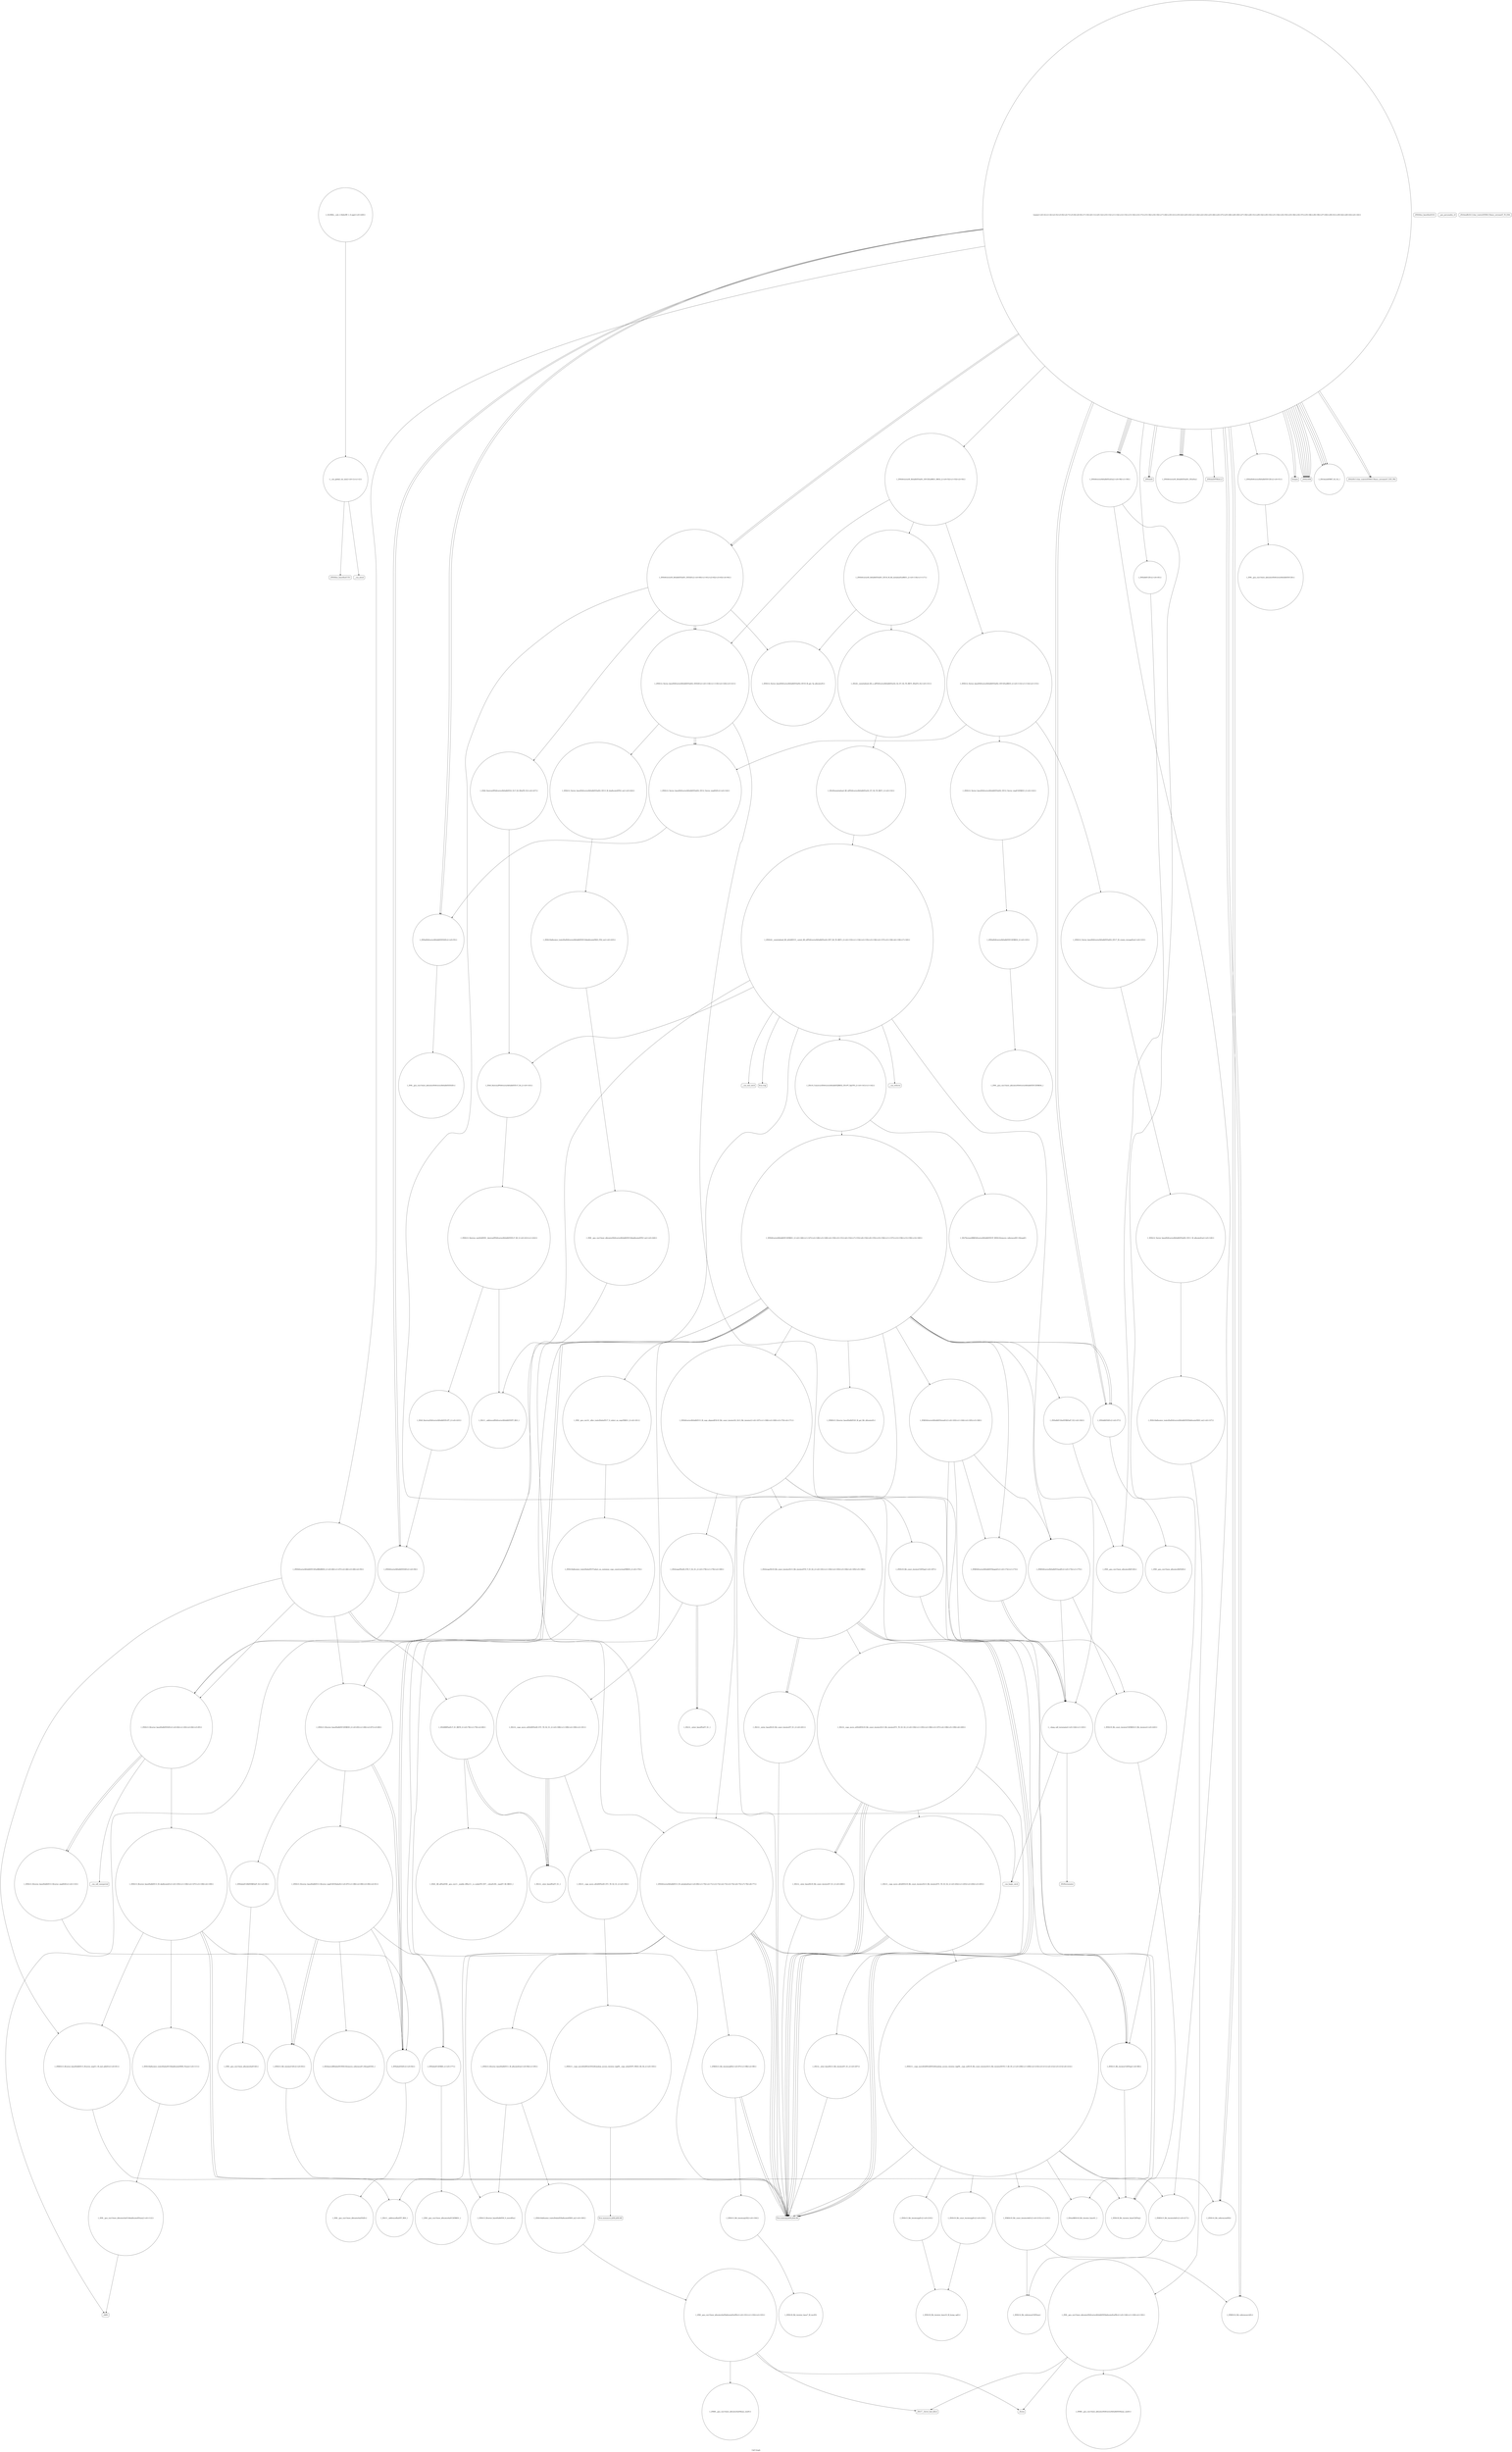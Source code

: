 digraph "Call Graph" {
	label="Call Graph";

	Node0x55803b38a120 [shape=record,shape=circle,label="{__cxx_global_var_init|{<s0>1|<s1>2}}"];
	Node0x55803b38a120:s0 -> Node0x55803b38a1a0[color=black];
	Node0x55803b38a120:s1 -> Node0x55803b38a2a0[color=black];
	Node0x55803b38de40 [shape=record,shape=circle,label="{_ZNSt6vectorIbSaIbEEC2ERKS1_|{<s0>146|<s1>147|<s2>148|<s3>149|<s4>150|<s5>151|<s6>152|<s7>153|<s8>154|<s9>155|<s10>156|<s11>157|<s12>158|<s13>159|<s14>160}}"];
	Node0x55803b38de40:s0 -> Node0x55803b38df40[color=black];
	Node0x55803b38de40:s1 -> Node0x55803b38dec0[color=black];
	Node0x55803b38de40:s2 -> Node0x55803b38dfc0[color=black];
	Node0x55803b38de40:s3 -> Node0x55803b38aea0[color=black];
	Node0x55803b38de40:s4 -> Node0x55803b38a820[color=black];
	Node0x55803b38de40:s5 -> Node0x55803b38b220[color=black];
	Node0x55803b38de40:s6 -> Node0x55803b38e040[color=black];
	Node0x55803b38de40:s7 -> Node0x55803b38af20[color=black];
	Node0x55803b38de40:s8 -> Node0x55803b38b920[color=black];
	Node0x55803b38de40:s9 -> Node0x55803b38b9a0[color=black];
	Node0x55803b38de40:s10 -> Node0x55803b38b7a0[color=black];
	Node0x55803b38de40:s11 -> Node0x55803b38e0c0[color=black];
	Node0x55803b38de40:s12 -> Node0x55803b38a820[color=black];
	Node0x55803b38de40:s13 -> Node0x55803b38b220[color=black];
	Node0x55803b38de40:s14 -> Node0x55803b38b0a0[color=black];
	Node0x55803b38a4a0 [shape=record,shape=circle,label="{_ZNSaIbEC2Ev|{<s0>45}}"];
	Node0x55803b38a4a0:s0 -> Node0x55803b38ada0[color=black];
	Node0x55803b38b9a0 [shape=record,shape=circle,label="{_ZNKSt6vectorIbSaIbEE3endEv|{<s0>174|<s1>175}}"];
	Node0x55803b38b9a0:s0 -> Node0x55803b38c5a0[color=black];
	Node0x55803b38b9a0:s1 -> Node0x55803b38dc40[color=black];
	Node0x55803b38a820 [shape=record,shape=circle,label="{_ZNSaIbED2Ev|{<s0>57}}"];
	Node0x55803b38a820:s0 -> Node0x55803b38ae20[color=black];
	Node0x55803b38bd20 [shape=record,shape=circle,label="{_ZSt14__copy_move_a2ILb0EPmS0_ET1_T0_S2_S1_|{<s0>188|<s1>189|<s2>190|<s3>191}}"];
	Node0x55803b38bd20:s0 -> Node0x55803b38ccc0[color=black];
	Node0x55803b38bd20:s1 -> Node0x55803b38ccc0[color=black];
	Node0x55803b38bd20:s2 -> Node0x55803b38ccc0[color=black];
	Node0x55803b38bd20:s3 -> Node0x55803b38be20[color=black];
	Node0x55803b38aba0 [shape=record,shape=Mrecord,label="{_ZNSolsEi}"];
	Node0x55803b38c0a0 [shape=record,shape=circle,label="{_ZSt13__copy_move_aILb0ESt19_Bit_const_iteratorSt13_Bit_iteratorET1_T0_S3_S2_|{<s0>202|<s1>203|<s2>204|<s3>205}}"];
	Node0x55803b38c0a0:s0 -> Node0x55803b38b7a0[color=black];
	Node0x55803b38c0a0:s1 -> Node0x55803b38b7a0[color=black];
	Node0x55803b38c0a0:s2 -> Node0x55803b38b7a0[color=black];
	Node0x55803b38c0a0:s3 -> Node0x55803b38c220[color=black];
	Node0x55803b38af20 [shape=record,shape=circle,label="{_ZNSt6vectorIbSaIbEE13_M_initializeEm|{<s0>69|<s1>70|<s2>71|<s3>72|<s4>73|<s5>74|<s6>75|<s7>76|<s8>77}}"];
	Node0x55803b38af20:s0 -> Node0x55803b38b5a0[color=black];
	Node0x55803b38af20:s1 -> Node0x55803b38b620[color=black];
	Node0x55803b38af20:s2 -> Node0x55803b38b6a0[color=black];
	Node0x55803b38af20:s3 -> Node0x55803b38b720[color=black];
	Node0x55803b38af20:s4 -> Node0x55803b38b7a0[color=black];
	Node0x55803b38af20:s5 -> Node0x55803b38b720[color=black];
	Node0x55803b38af20:s6 -> Node0x55803b38b7a0[color=black];
	Node0x55803b38af20:s7 -> Node0x55803b38b820[color=black];
	Node0x55803b38af20:s8 -> Node0x55803b38b7a0[color=black];
	Node0x55803b38c420 [shape=record,shape=circle,label="{_ZNSt13_Bit_iteratorppEv|{<s0>219}}"];
	Node0x55803b38c420:s0 -> Node0x55803b38c520[color=black];
	Node0x55803b38b2a0 [shape=record,shape=circle,label="{_ZN9__gnu_cxx13new_allocatorImEC2Ev}"];
	Node0x55803b38c7a0 [shape=record,shape=circle,label="{_ZNSt16allocator_traitsISaISt6vectorIbSaIbEEEE10deallocateERS3_PS2_m|{<s0>225}}"];
	Node0x55803b38c7a0:s0 -> Node0x55803b38c820[color=black];
	Node0x55803b38b620 [shape=record,shape=circle,label="{_ZNSt13_Bvector_baseISaIbEE8_S_nwordEm}"];
	Node0x55803b38c9c0 [shape=record,shape=circle,label="{_ZNK9__gnu_cxx13new_allocatorImE8max_sizeEv}"];
	Node0x55803b38cd40 [shape=record,shape=circle,label="{_ZNSt13_Bvector_baseISaIbEE13_M_deallocateEv|{<s0>105|<s1>106|<s2>107|<s3>108|<s4>109}}"];
	Node0x55803b38cd40:s0 -> Node0x55803b38b020[color=black];
	Node0x55803b38cd40:s1 -> Node0x55803b38cec0[color=black];
	Node0x55803b38cd40:s2 -> Node0x55803b38b3a0[color=black];
	Node0x55803b38cd40:s3 -> Node0x55803b38b7a0[color=black];
	Node0x55803b38cd40:s4 -> Node0x55803b38b7a0[color=black];
	Node0x55803b38d0c0 [shape=record,shape=circle,label="{_ZN9__gnu_cxx13new_allocatorISt6vectorIbSaIbEEED2Ev}"];
	Node0x55803b38d440 [shape=record,shape=circle,label="{_ZNSaISt6vectorIbSaIbEEEC2ERKS2_|{<s0>125}}"];
	Node0x55803b38d440:s0 -> Node0x55803b38d4c0[color=black];
	Node0x55803b38d7c0 [shape=record,shape=circle,label="{_ZNSt12_Vector_baseISt6vectorIbSaIbEESaIS2_EE19_M_get_Tp_allocatorEv}"];
	Node0x55803b38db40 [shape=record,shape=Mrecord,label="{__cxa_rethrow}"];
	Node0x55803b38a1a0 [shape=record,shape=Mrecord,label="{_ZNSt8ios_base4InitC1Ev}"];
	Node0x55803b38dec0 [shape=record,shape=circle,label="{_ZN9__gnu_cxx14__alloc_traitsISaImEE17_S_select_on_copyERKS1_|{<s0>161}}"];
	Node0x55803b38dec0:s0 -> Node0x55803b38ba20[color=black];
	Node0x55803b38a520 [shape=record,shape=circle,label="{_ZNSt6vectorIbSaIbEEC2EmRKbRKS0_|{<s0>46|<s1>47|<s2>48|<s3>49|<s4>50}}"];
	Node0x55803b38a520:s0 -> Node0x55803b38aea0[color=black];
	Node0x55803b38a520:s1 -> Node0x55803b38af20[color=black];
	Node0x55803b38a520:s2 -> Node0x55803b38b020[color=black];
	Node0x55803b38a520:s3 -> Node0x55803b38afa0[color=black];
	Node0x55803b38a520:s4 -> Node0x55803b38b0a0[color=black];
	Node0x55803b38ba20 [shape=record,shape=circle,label="{_ZNSt16allocator_traitsISaImEE37select_on_container_copy_constructionERKS0_|{<s0>176}}"];
	Node0x55803b38ba20:s0 -> Node0x55803b38baa0[color=black];
	Node0x55803b38a8a0 [shape=record,shape=circle,label="{_ZNSt6vectorIS_IbSaIbEESaIS1_EEixEm}"];
	Node0x55803b38bda0 [shape=record,shape=circle,label="{_ZSt12__miter_baseIPmET_S1_}"];
	Node0x55803b38ac20 [shape=record,shape=Mrecord,label="{_ZNSolsEPFRSoS_E}"];
	Node0x55803b38c120 [shape=record,shape=circle,label="{_ZSt12__niter_baseISt19_Bit_const_iteratorET_S1_|{<s0>206}}"];
	Node0x55803b38c120:s0 -> Node0x55803b38b7a0[color=black];
	Node0x55803b38afa0 [shape=record,shape=circle,label="{_ZSt4fillIPmiEvT_S1_RKT0_|{<s0>78|<s1>79|<s2>80}}"];
	Node0x55803b38afa0:s0 -> Node0x55803b38ccc0[color=black];
	Node0x55803b38afa0:s1 -> Node0x55803b38ccc0[color=black];
	Node0x55803b38afa0:s2 -> Node0x55803b38cc40[color=black];
	Node0x55803b38c4a0 [shape=record,shape=circle,label="{_ZNSt14_Bit_referenceC2EPmm}"];
	Node0x55803b38b320 [shape=record,shape=circle,label="{_ZSt4moveIRSaImEEONSt16remove_referenceIT_E4typeEOS3_}"];
	Node0x55803b38c820 [shape=record,shape=circle,label="{_ZN9__gnu_cxx13new_allocatorISt6vectorIbSaIbEEE10deallocateEPS3_m|{<s0>226}}"];
	Node0x55803b38c820:s0 -> Node0x55803b38cfc0[color=black];
	Node0x55803b38b6a0 [shape=record,shape=circle,label="{_ZSt11__addressofImEPT_RS0_}"];
	Node0x55803b38ca40 [shape=record,shape=Mrecord,label="{_ZSt17__throw_bad_allocv}"];
	Node0x55803b38cdc0 [shape=record,shape=circle,label="{_ZNSt13_Bvector_baseISaIbEE13_Bvector_implD2Ev|{<s0>110}}"];
	Node0x55803b38cdc0:s0 -> Node0x55803b38b220[color=black];
	Node0x55803b38d140 [shape=record,shape=circle,label="{_ZNSt12_Vector_baseISt6vectorIbSaIbEESaIS2_EEC2EmRKS3_|{<s0>113|<s1>114|<s2>115}}"];
	Node0x55803b38d140:s0 -> Node0x55803b38d2c0[color=black];
	Node0x55803b38d140:s1 -> Node0x55803b38d340[color=black];
	Node0x55803b38d140:s2 -> Node0x55803b38d3c0[color=black];
	Node0x55803b38d4c0 [shape=record,shape=circle,label="{_ZN9__gnu_cxx13new_allocatorISt6vectorIbSaIbEEEC2ERKS4_}"];
	Node0x55803b38d840 [shape=record,shape=circle,label="{_ZSt20uninitialized_fill_nIPSt6vectorIbSaIbEEmS2_ET_S4_T0_RKT1_|{<s0>132}}"];
	Node0x55803b38d840:s0 -> Node0x55803b38d8c0[color=black];
	Node0x55803b38dbc0 [shape=record,shape=Mrecord,label="{__cxa_end_catch}"];
	Node0x55803b38a220 [shape=record,shape=Mrecord,label="{_ZNSt8ios_base4InitD1Ev}"];
	Node0x55803b38df40 [shape=record,shape=circle,label="{_ZNKSt13_Bvector_baseISaIbEE20_M_get_Bit_allocatorEv}"];
	Node0x55803b38a5a0 [shape=record,shape=Mrecord,label="{__gxx_personality_v0}"];
	Node0x55803b38baa0 [shape=record,shape=circle,label="{_ZNSaImEC2ERKS_|{<s0>177}}"];
	Node0x55803b38baa0:s0 -> Node0x55803b38b420[color=black];
	Node0x55803b38a920 [shape=record,shape=circle,label="{_ZNSt6vectorIbSaIbEEixEm|{<s0>58|<s1>59}}"];
	Node0x55803b38a920:s0 -> Node0x55803b38b720[color=black];
	Node0x55803b38a920:s1 -> Node0x55803b38c320[color=black];
	Node0x55803b38be20 [shape=record,shape=circle,label="{_ZSt13__copy_move_aILb0EPmS0_ET1_T0_S2_S1_|{<s0>192}}"];
	Node0x55803b38be20:s0 -> Node0x55803b38bea0[color=black];
	Node0x55803b38aca0 [shape=record,shape=Mrecord,label="{_ZSt4endlIcSt11char_traitsIcEERSt13basic_ostreamIT_T0_ES6_}"];
	Node0x55803b38c1a0 [shape=record,shape=circle,label="{_ZSt12__niter_baseISt13_Bit_iteratorET_S1_|{<s0>207}}"];
	Node0x55803b38c1a0:s0 -> Node0x55803b38b7a0[color=black];
	Node0x55803b38b020 [shape=record,shape=circle,label="{_ZNKSt13_Bvector_baseISaIbEE13_Bvector_impl11_M_end_addrEv|{<s0>81}}"];
	Node0x55803b38b020:s0 -> Node0x55803b38b6a0[color=black];
	Node0x55803b38c520 [shape=record,shape=circle,label="{_ZNSt18_Bit_iterator_base10_M_bump_upEv}"];
	Node0x55803b38b3a0 [shape=record,shape=circle,label="{_ZNSt13_Bit_iteratorC2Ev|{<s0>93}}"];
	Node0x55803b38b3a0:s0 -> Node0x55803b38b4a0[color=black];
	Node0x55803b38c8a0 [shape=record,shape=circle,label="{_ZSt8_DestroyIPSt6vectorIbSaIbEES2_EvT_S4_RSaIT0_E|{<s0>227}}"];
	Node0x55803b38c8a0:s0 -> Node0x55803b38dac0[color=black];
	Node0x55803b38b720 [shape=record,shape=circle,label="{_ZNSt13_Bit_iteratorC2EPmj|{<s0>96}}"];
	Node0x55803b38b720:s0 -> Node0x55803b38b4a0[color=black];
	Node0x55803b38cac0 [shape=record,shape=Mrecord,label="{_Znwm}"];
	Node0x55803b38ce40 [shape=record,shape=Mrecord,label="{__cxa_call_unexpected}"];
	Node0x55803b38d1c0 [shape=record,shape=circle,label="{_ZNSt6vectorIS_IbSaIbEESaIS1_EE18_M_fill_initializeEmRKS1_|{<s0>116|<s1>117}}"];
	Node0x55803b38d1c0:s0 -> Node0x55803b38d7c0[color=black];
	Node0x55803b38d1c0:s1 -> Node0x55803b38d740[color=black];
	Node0x55803b38d540 [shape=record,shape=circle,label="{_ZNSt12_Vector_baseISt6vectorIbSaIbEESaIS2_EE11_M_allocateEm|{<s0>126}}"];
	Node0x55803b38d540:s0 -> Node0x55803b38d5c0[color=black];
	Node0x55803b38d8c0 [shape=record,shape=circle,label="{_ZNSt22__uninitialized_fill_nILb0EE15__uninit_fill_nIPSt6vectorIbSaIbEEmS4_EET_S6_T0_RKT1_|{<s0>133|<s1>134|<s2>135|<s3>136|<s4>137|<s5>138|<s6>139|<s7>140}}"];
	Node0x55803b38d8c0:s0 -> Node0x55803b38d9c0[color=black];
	Node0x55803b38d8c0:s1 -> Node0x55803b38d940[color=black];
	Node0x55803b38d8c0:s2 -> Node0x55803b38da40[color=black];
	Node0x55803b38d8c0:s3 -> Node0x55803b38dac0[color=black];
	Node0x55803b38d8c0:s4 -> Node0x55803b38db40[color=black];
	Node0x55803b38d8c0:s5 -> Node0x55803b38dbc0[color=black];
	Node0x55803b38d8c0:s6 -> Node0x55803b38dd40[color=black];
	Node0x55803b38d8c0:s7 -> Node0x55803b38dc40[color=black];
	Node0x55803b38dc40 [shape=record,shape=circle,label="{__clang_call_terminate|{<s0>144|<s1>145}}"];
	Node0x55803b38dc40:s0 -> Node0x55803b38da40[color=black];
	Node0x55803b38dc40:s1 -> Node0x55803b38dcc0[color=black];
	Node0x55803b38a2a0 [shape=record,shape=Mrecord,label="{__cxa_atexit}"];
	Node0x55803b38dfc0 [shape=record,shape=circle,label="{_ZNSaIbEC2ImEERKSaIT_E|{<s0>162}}"];
	Node0x55803b38dfc0:s0 -> Node0x55803b38ada0[color=black];
	Node0x55803b38a620 [shape=record,shape=circle,label="{_ZNSaISt6vectorIbSaIbEEEC2Ev|{<s0>51}}"];
	Node0x55803b38a620:s0 -> Node0x55803b38d040[color=black];
	Node0x55803b38bb20 [shape=record,shape=circle,label="{_ZStmiRKSt18_Bit_iterator_baseS1_}"];
	Node0x55803b38a9a0 [shape=record,shape=circle,label="{_ZNSt14_Bit_referenceaSEb}"];
	Node0x55803b38bea0 [shape=record,shape=circle,label="{_ZNSt11__copy_moveILb0ELb1ESt26random_access_iterator_tagE8__copy_mImEEPT_PKS3_S6_S4_|{<s0>193}}"];
	Node0x55803b38bea0:s0 -> Node0x55803b38bf20[color=black];
	Node0x55803b38ad20 [shape=record,shape=circle,label="{_ZNSt6vectorIS_IbSaIbEESaIS1_EED2Ev|{<s0>60|<s1>61|<s2>62|<s3>63|<s4>64}}"];
	Node0x55803b38ad20:s0 -> Node0x55803b38d7c0[color=black];
	Node0x55803b38ad20:s1 -> Node0x55803b38c8a0[color=black];
	Node0x55803b38ad20:s2 -> Node0x55803b38d240[color=black];
	Node0x55803b38ad20:s3 -> Node0x55803b38d240[color=black];
	Node0x55803b38ad20:s4 -> Node0x55803b38dc40[color=black];
	Node0x55803b38c220 [shape=record,shape=circle,label="{_ZNSt11__copy_moveILb0ELb0ESt26random_access_iterator_tagE8__copy_mISt19_Bit_const_iteratorSt13_Bit_iteratorEET0_T_S6_S5_|{<s0>208|<s1>209|<s2>210|<s3>211|<s4>212|<s5>213|<s6>214}}"];
	Node0x55803b38c220:s0 -> Node0x55803b38bb20[color=black];
	Node0x55803b38c220:s1 -> Node0x55803b38c2a0[color=black];
	Node0x55803b38c220:s2 -> Node0x55803b38c320[color=black];
	Node0x55803b38c220:s3 -> Node0x55803b38a9a0[color=black];
	Node0x55803b38c220:s4 -> Node0x55803b38c3a0[color=black];
	Node0x55803b38c220:s5 -> Node0x55803b38c420[color=black];
	Node0x55803b38c220:s6 -> Node0x55803b38b7a0[color=black];
	Node0x55803b38b0a0 [shape=record,shape=circle,label="{_ZNSt13_Bvector_baseISaIbEED2Ev|{<s0>82|<s1>83|<s2>84|<s3>85}}"];
	Node0x55803b38b0a0:s0 -> Node0x55803b38cd40[color=black];
	Node0x55803b38b0a0:s1 -> Node0x55803b38cdc0[color=black];
	Node0x55803b38b0a0:s2 -> Node0x55803b38cdc0[color=black];
	Node0x55803b38b0a0:s3 -> Node0x55803b38ce40[color=black];
	Node0x55803b38c5a0 [shape=record,shape=circle,label="{_ZNSt19_Bit_const_iteratorC2ERKSt13_Bit_iterator|{<s0>220}}"];
	Node0x55803b38c5a0:s0 -> Node0x55803b38b4a0[color=black];
	Node0x55803b38b420 [shape=record,shape=circle,label="{_ZN9__gnu_cxx13new_allocatorImEC2ERKS1_}"];
	Node0x55803b390160 [shape=record,shape=circle,label="{_GLOBAL__sub_I_GlebsHP_1_0.cpp|{<s0>228}}"];
	Node0x55803b390160:s0 -> Node0x55803b38a120[color=black];
	Node0x55803b38b7a0 [shape=record,shape=Mrecord,label="{llvm.memcpy.p0i8.p0i8.i64}"];
	Node0x55803b38cb40 [shape=record,shape=circle,label="{_ZNSt13_Bit_iteratorpLEl|{<s0>104}}"];
	Node0x55803b38cb40:s0 -> Node0x55803b38cbc0[color=black];
	Node0x55803b38cec0 [shape=record,shape=circle,label="{_ZNSt16allocator_traitsISaImEE10deallocateERS0_Pmm|{<s0>111}}"];
	Node0x55803b38cec0:s0 -> Node0x55803b38cf40[color=black];
	Node0x55803b38d240 [shape=record,shape=circle,label="{_ZNSt12_Vector_baseISt6vectorIbSaIbEESaIS2_EED2Ev|{<s0>118|<s1>119|<s2>120|<s3>121}}"];
	Node0x55803b38d240:s0 -> Node0x55803b38c720[color=black];
	Node0x55803b38d240:s1 -> Node0x55803b38d3c0[color=black];
	Node0x55803b38d240:s2 -> Node0x55803b38d3c0[color=black];
	Node0x55803b38d240:s3 -> Node0x55803b38dc40[color=black];
	Node0x55803b38d5c0 [shape=record,shape=circle,label="{_ZNSt16allocator_traitsISaISt6vectorIbSaIbEEEE8allocateERS3_m|{<s0>127}}"];
	Node0x55803b38d5c0:s0 -> Node0x55803b38d640[color=black];
	Node0x55803b38d940 [shape=record,shape=circle,label="{_ZSt10_ConstructISt6vectorIbSaIbEEJRKS2_EEvPT_DpOT0_|{<s0>141|<s1>142}}"];
	Node0x55803b38d940:s0 -> Node0x55803b38ddc0[color=black];
	Node0x55803b38d940:s1 -> Node0x55803b38de40[color=black];
	Node0x55803b38dcc0 [shape=record,shape=Mrecord,label="{_ZSt9terminatev}"];
	Node0x55803b38a320 [shape=record,shape=circle,label="{main|{<s0>3|<s1>4|<s2>5|<s3>6|<s4>7|<s5>8|<s6>9|<s7>10|<s8>11|<s9>12|<s10>13|<s11>14|<s12>15|<s13>16|<s14>17|<s15>18|<s16>19|<s17>20|<s18>21|<s19>22|<s20>23|<s21>24|<s22>25|<s23>26|<s24>27|<s25>28|<s26>29|<s27>30|<s28>31|<s29>32|<s30>33|<s31>34|<s32>35|<s33>36|<s34>37|<s35>38|<s36>39|<s37>40|<s38>41|<s39>42|<s40>43|<s41>44}}"];
	Node0x55803b38a320:s0 -> Node0x55803b38a3a0[color=black];
	Node0x55803b38a320:s1 -> Node0x55803b38a3a0[color=black];
	Node0x55803b38a320:s2 -> Node0x55803b38a420[color=black];
	Node0x55803b38a320:s3 -> Node0x55803b38a420[color=black];
	Node0x55803b38a320:s4 -> Node0x55803b38a420[color=black];
	Node0x55803b38a320:s5 -> Node0x55803b38a4a0[color=black];
	Node0x55803b38a320:s6 -> Node0x55803b38a520[color=black];
	Node0x55803b38a320:s7 -> Node0x55803b38a620[color=black];
	Node0x55803b38a320:s8 -> Node0x55803b38a6a0[color=black];
	Node0x55803b38a320:s9 -> Node0x55803b38a720[color=black];
	Node0x55803b38a320:s10 -> Node0x55803b38a7a0[color=black];
	Node0x55803b38a320:s11 -> Node0x55803b38a820[color=black];
	Node0x55803b38a320:s12 -> Node0x55803b38a420[color=black];
	Node0x55803b38a320:s13 -> Node0x55803b38a420[color=black];
	Node0x55803b38a320:s14 -> Node0x55803b38a8a0[color=black];
	Node0x55803b38a320:s15 -> Node0x55803b38a920[color=black];
	Node0x55803b38a320:s16 -> Node0x55803b38a9a0[color=black];
	Node0x55803b38a320:s17 -> Node0x55803b38a720[color=black];
	Node0x55803b38a320:s18 -> Node0x55803b38a7a0[color=black];
	Node0x55803b38a320:s19 -> Node0x55803b38a820[color=black];
	Node0x55803b38a320:s20 -> Node0x55803b38ad20[color=black];
	Node0x55803b38a320:s21 -> Node0x55803b38a420[color=black];
	Node0x55803b38a320:s22 -> Node0x55803b38a420[color=black];
	Node0x55803b38a320:s23 -> Node0x55803b38a8a0[color=black];
	Node0x55803b38a320:s24 -> Node0x55803b38a920[color=black];
	Node0x55803b38a320:s25 -> Node0x55803b38a9a0[color=black];
	Node0x55803b38a320:s26 -> Node0x55803b38a8a0[color=black];
	Node0x55803b38a320:s27 -> Node0x55803b38a920[color=black];
	Node0x55803b38a320:s28 -> Node0x55803b38aa20[color=black];
	Node0x55803b38a320:s29 -> Node0x55803b38aaa0[color=black];
	Node0x55803b38a320:s30 -> Node0x55803b38a8a0[color=black];
	Node0x55803b38a320:s31 -> Node0x55803b38a920[color=black];
	Node0x55803b38a320:s32 -> Node0x55803b38aa20[color=black];
	Node0x55803b38a320:s33 -> Node0x55803b38aaa0[color=black];
	Node0x55803b38a320:s34 -> Node0x55803b38aaa0[color=black];
	Node0x55803b38a320:s35 -> Node0x55803b38aaa0[color=black];
	Node0x55803b38a320:s36 -> Node0x55803b38ab20[color=black];
	Node0x55803b38a320:s37 -> Node0x55803b38aba0[color=black];
	Node0x55803b38a320:s38 -> Node0x55803b38ab20[color=black];
	Node0x55803b38a320:s39 -> Node0x55803b38aba0[color=black];
	Node0x55803b38a320:s40 -> Node0x55803b38ac20[color=black];
	Node0x55803b38a320:s41 -> Node0x55803b38ad20[color=black];
	Node0x55803b38e040 [shape=record,shape=circle,label="{_ZNKSt6vectorIbSaIbEE4sizeEv|{<s0>163|<s1>164|<s2>165|<s3>166}}"];
	Node0x55803b38e040:s0 -> Node0x55803b38b9a0[color=black];
	Node0x55803b38e040:s1 -> Node0x55803b38b920[color=black];
	Node0x55803b38e040:s2 -> Node0x55803b38bb20[color=black];
	Node0x55803b38e040:s3 -> Node0x55803b38dc40[color=black];
	Node0x55803b38a6a0 [shape=record,shape=circle,label="{_ZNSt6vectorIS_IbSaIbEESaIS1_EEC2EmRKS1_RKS2_|{<s0>52|<s1>53|<s2>54}}"];
	Node0x55803b38a6a0:s0 -> Node0x55803b38d140[color=black];
	Node0x55803b38a6a0:s1 -> Node0x55803b38d1c0[color=black];
	Node0x55803b38a6a0:s2 -> Node0x55803b38d240[color=black];
	Node0x55803b38bba0 [shape=record,shape=circle,label="{_ZSt4copyIPmS0_ET0_T_S2_S1_|{<s0>178|<s1>179|<s2>180}}"];
	Node0x55803b38bba0:s0 -> Node0x55803b38bda0[color=black];
	Node0x55803b38bba0:s1 -> Node0x55803b38bda0[color=black];
	Node0x55803b38bba0:s2 -> Node0x55803b38bd20[color=black];
	Node0x55803b38aa20 [shape=record,shape=circle,label="{_ZNKSt14_Bit_referencecvbEv}"];
	Node0x55803b38bf20 [shape=record,shape=Mrecord,label="{llvm.memmove.p0i8.p0i8.i64}"];
	Node0x55803b38ada0 [shape=record,shape=circle,label="{_ZN9__gnu_cxx13new_allocatorIbEC2Ev}"];
	Node0x55803b38c2a0 [shape=record,shape=circle,label="{_ZNKSt19_Bit_const_iteratordeEv|{<s0>215|<s1>216}}"];
	Node0x55803b38c2a0:s0 -> Node0x55803b38c4a0[color=black];
	Node0x55803b38c2a0:s1 -> Node0x55803b38aa20[color=black];
	Node0x55803b38b120 [shape=record,shape=circle,label="{_ZNSaImEC2IbEERKSaIT_E|{<s0>86}}"];
	Node0x55803b38b120:s0 -> Node0x55803b38b2a0[color=black];
	Node0x55803b38c620 [shape=record,shape=circle,label="{_ZNSt12_Destroy_auxILb0EE9__destroyIPSt6vectorIbSaIbEEEEvT_S6_|{<s0>221|<s1>222}}"];
	Node0x55803b38c620:s0 -> Node0x55803b38d9c0[color=black];
	Node0x55803b38c620:s1 -> Node0x55803b38c6a0[color=black];
	Node0x55803b38b4a0 [shape=record,shape=circle,label="{_ZNSt18_Bit_iterator_baseC2EPmj}"];
	Node0x55803b38b820 [shape=record,shape=circle,label="{_ZNKSt13_Bit_iteratorplEl|{<s0>97|<s1>98|<s2>99}}"];
	Node0x55803b38b820:s0 -> Node0x55803b38b7a0[color=black];
	Node0x55803b38b820:s1 -> Node0x55803b38cb40[color=black];
	Node0x55803b38b820:s2 -> Node0x55803b38b7a0[color=black];
	Node0x55803b38cbc0 [shape=record,shape=circle,label="{_ZNSt18_Bit_iterator_base7_M_incrEl}"];
	Node0x55803b38cf40 [shape=record,shape=circle,label="{_ZN9__gnu_cxx13new_allocatorImE10deallocateEPmm|{<s0>112}}"];
	Node0x55803b38cf40:s0 -> Node0x55803b38cfc0[color=black];
	Node0x55803b38d2c0 [shape=record,shape=circle,label="{_ZNSt12_Vector_baseISt6vectorIbSaIbEESaIS2_EE12_Vector_implC2ERKS3_|{<s0>122}}"];
	Node0x55803b38d2c0:s0 -> Node0x55803b38d440[color=black];
	Node0x55803b38d640 [shape=record,shape=circle,label="{_ZN9__gnu_cxx13new_allocatorISt6vectorIbSaIbEEE8allocateEmPKv|{<s0>128|<s1>129|<s2>130}}"];
	Node0x55803b38d640:s0 -> Node0x55803b38d6c0[color=black];
	Node0x55803b38d640:s1 -> Node0x55803b38ca40[color=black];
	Node0x55803b38d640:s2 -> Node0x55803b38cac0[color=black];
	Node0x55803b38d9c0 [shape=record,shape=circle,label="{_ZSt11__addressofISt6vectorIbSaIbEEEPT_RS3_}"];
	Node0x55803b38dd40 [shape=record,shape=Mrecord,label="{llvm.trap}"];
	Node0x55803b38a3a0 [shape=record,shape=Mrecord,label="{freopen}"];
	Node0x55803b38e0c0 [shape=record,shape=circle,label="{_ZNSt6vectorIbSaIbEE15_M_copy_alignedESt19_Bit_const_iteratorS2_St13_Bit_iterator|{<s0>167|<s1>168|<s2>169|<s3>170|<s4>171}}"];
	Node0x55803b38e0c0:s0 -> Node0x55803b38bba0[color=black];
	Node0x55803b38e0c0:s1 -> Node0x55803b38bca0[color=black];
	Node0x55803b38e0c0:s2 -> Node0x55803b38b7a0[color=black];
	Node0x55803b38e0c0:s3 -> Node0x55803b38b720[color=black];
	Node0x55803b38e0c0:s4 -> Node0x55803b38bc20[color=black];
	Node0x55803b38a720 [shape=record,shape=circle,label="{_ZNSaISt6vectorIbSaIbEEED2Ev|{<s0>55}}"];
	Node0x55803b38a720:s0 -> Node0x55803b38d0c0[color=black];
	Node0x55803b38bc20 [shape=record,shape=circle,label="{_ZSt4copyISt19_Bit_const_iteratorSt13_Bit_iteratorET0_T_S3_S2_|{<s0>181|<s1>182|<s2>183|<s3>184|<s4>185|<s5>186}}"];
	Node0x55803b38bc20:s0 -> Node0x55803b38b7a0[color=black];
	Node0x55803b38bc20:s1 -> Node0x55803b38c020[color=black];
	Node0x55803b38bc20:s2 -> Node0x55803b38b7a0[color=black];
	Node0x55803b38bc20:s3 -> Node0x55803b38c020[color=black];
	Node0x55803b38bc20:s4 -> Node0x55803b38b7a0[color=black];
	Node0x55803b38bc20:s5 -> Node0x55803b38bfa0[color=black];
	Node0x55803b38aaa0 [shape=record,shape=circle,label="{_ZSt3minIiERKT_S2_S2_}"];
	Node0x55803b38bfa0 [shape=record,shape=circle,label="{_ZSt14__copy_move_a2ILb0ESt19_Bit_const_iteratorSt13_Bit_iteratorET1_T0_S3_S2_|{<s0>194|<s1>195|<s2>196|<s3>197|<s4>198|<s5>199|<s6>200}}"];
	Node0x55803b38bfa0:s0 -> Node0x55803b38b7a0[color=black];
	Node0x55803b38bfa0:s1 -> Node0x55803b38c120[color=black];
	Node0x55803b38bfa0:s2 -> Node0x55803b38b7a0[color=black];
	Node0x55803b38bfa0:s3 -> Node0x55803b38c120[color=black];
	Node0x55803b38bfa0:s4 -> Node0x55803b38b7a0[color=black];
	Node0x55803b38bfa0:s5 -> Node0x55803b38c1a0[color=black];
	Node0x55803b38bfa0:s6 -> Node0x55803b38c0a0[color=black];
	Node0x55803b38ae20 [shape=record,shape=circle,label="{_ZN9__gnu_cxx13new_allocatorIbED2Ev}"];
	Node0x55803b38c320 [shape=record,shape=circle,label="{_ZNKSt13_Bit_iteratordeEv|{<s0>217}}"];
	Node0x55803b38c320:s0 -> Node0x55803b38c4a0[color=black];
	Node0x55803b38b1a0 [shape=record,shape=circle,label="{_ZNSt13_Bvector_baseISaIbEE13_Bvector_implC2EOSaImE|{<s0>87|<s1>88|<s2>89|<s3>90|<s4>91}}"];
	Node0x55803b38b1a0:s0 -> Node0x55803b38b320[color=black];
	Node0x55803b38b1a0:s1 -> Node0x55803b38baa0[color=black];
	Node0x55803b38b1a0:s2 -> Node0x55803b38b3a0[color=black];
	Node0x55803b38b1a0:s3 -> Node0x55803b38b3a0[color=black];
	Node0x55803b38b1a0:s4 -> Node0x55803b38b220[color=black];
	Node0x55803b38c6a0 [shape=record,shape=circle,label="{_ZSt8_DestroyISt6vectorIbSaIbEEEvPT_|{<s0>223}}"];
	Node0x55803b38c6a0:s0 -> Node0x55803b38a7a0[color=black];
	Node0x55803b38b520 [shape=record,shape=circle,label="{_ZN9__gnu_cxx13new_allocatorImED2Ev}"];
	Node0x55803b38b8a0 [shape=record,shape=circle,label="{_ZNSt16allocator_traitsISaImEE8allocateERS0_m|{<s0>100}}"];
	Node0x55803b38b8a0:s0 -> Node0x55803b38c940[color=black];
	Node0x55803b38cc40 [shape=record,shape=circle,label="{_ZSt8__fill_aIPmiEN9__gnu_cxx11__enable_ifIXsr11__is_scalarIT0_EE7__valueEvE6__typeET_S6_RKS3_}"];
	Node0x55803b38cfc0 [shape=record,shape=Mrecord,label="{_ZdlPv}"];
	Node0x55803b38d340 [shape=record,shape=circle,label="{_ZNSt12_Vector_baseISt6vectorIbSaIbEESaIS2_EE17_M_create_storageEm|{<s0>123}}"];
	Node0x55803b38d340:s0 -> Node0x55803b38d540[color=black];
	Node0x55803b38d6c0 [shape=record,shape=circle,label="{_ZNK9__gnu_cxx13new_allocatorISt6vectorIbSaIbEEE8max_sizeEv}"];
	Node0x55803b38da40 [shape=record,shape=Mrecord,label="{__cxa_begin_catch}"];
	Node0x55803b38ddc0 [shape=record,shape=circle,label="{_ZSt7forwardIRKSt6vectorIbSaIbEEEOT_RNSt16remove_referenceIS5_E4typeE}"];
	Node0x55803b38a420 [shape=record,shape=Mrecord,label="{_ZNSirsERi}"];
	Node0x55803b38b920 [shape=record,shape=circle,label="{_ZNKSt6vectorIbSaIbEE5beginEv|{<s0>172|<s1>173}}"];
	Node0x55803b38b920:s0 -> Node0x55803b38c5a0[color=black];
	Node0x55803b38b920:s1 -> Node0x55803b38dc40[color=black];
	Node0x55803b38a7a0 [shape=record,shape=circle,label="{_ZNSt6vectorIbSaIbEED2Ev|{<s0>56}}"];
	Node0x55803b38a7a0:s0 -> Node0x55803b38b0a0[color=black];
	Node0x55803b38bca0 [shape=record,shape=circle,label="{_ZNSt19_Bit_const_iteratorC2EPmj|{<s0>187}}"];
	Node0x55803b38bca0:s0 -> Node0x55803b38b4a0[color=black];
	Node0x55803b38ab20 [shape=record,shape=Mrecord,label="{_ZStlsISt11char_traitsIcEERSt13basic_ostreamIcT_ES5_PKc}"];
	Node0x55803b38c020 [shape=record,shape=circle,label="{_ZSt12__miter_baseISt19_Bit_const_iteratorET_S1_|{<s0>201}}"];
	Node0x55803b38c020:s0 -> Node0x55803b38b7a0[color=black];
	Node0x55803b38aea0 [shape=record,shape=circle,label="{_ZNSt13_Bvector_baseISaIbEEC2ERKS0_|{<s0>65|<s1>66|<s2>67|<s3>68}}"];
	Node0x55803b38aea0:s0 -> Node0x55803b38b120[color=black];
	Node0x55803b38aea0:s1 -> Node0x55803b38b1a0[color=black];
	Node0x55803b38aea0:s2 -> Node0x55803b38b220[color=black];
	Node0x55803b38aea0:s3 -> Node0x55803b38b220[color=black];
	Node0x55803b38c3a0 [shape=record,shape=circle,label="{_ZNSt19_Bit_const_iteratorppEv|{<s0>218}}"];
	Node0x55803b38c3a0:s0 -> Node0x55803b38c520[color=black];
	Node0x55803b38b220 [shape=record,shape=circle,label="{_ZNSaImED2Ev|{<s0>92}}"];
	Node0x55803b38b220:s0 -> Node0x55803b38b520[color=black];
	Node0x55803b38c720 [shape=record,shape=circle,label="{_ZNSt12_Vector_baseISt6vectorIbSaIbEESaIS2_EE13_M_deallocateEPS2_m|{<s0>224}}"];
	Node0x55803b38c720:s0 -> Node0x55803b38c7a0[color=black];
	Node0x55803b38b5a0 [shape=record,shape=circle,label="{_ZNSt13_Bvector_baseISaIbEE11_M_allocateEm|{<s0>94|<s1>95}}"];
	Node0x55803b38b5a0:s0 -> Node0x55803b38b620[color=black];
	Node0x55803b38b5a0:s1 -> Node0x55803b38b8a0[color=black];
	Node0x55803b38c940 [shape=record,shape=circle,label="{_ZN9__gnu_cxx13new_allocatorImE8allocateEmPKv|{<s0>101|<s1>102|<s2>103}}"];
	Node0x55803b38c940:s0 -> Node0x55803b38c9c0[color=black];
	Node0x55803b38c940:s1 -> Node0x55803b38ca40[color=black];
	Node0x55803b38c940:s2 -> Node0x55803b38cac0[color=black];
	Node0x55803b38ccc0 [shape=record,shape=circle,label="{_ZSt12__niter_baseIPmET_S1_}"];
	Node0x55803b38d040 [shape=record,shape=circle,label="{_ZN9__gnu_cxx13new_allocatorISt6vectorIbSaIbEEEC2Ev}"];
	Node0x55803b38d3c0 [shape=record,shape=circle,label="{_ZNSt12_Vector_baseISt6vectorIbSaIbEESaIS2_EE12_Vector_implD2Ev|{<s0>124}}"];
	Node0x55803b38d3c0:s0 -> Node0x55803b38a720[color=black];
	Node0x55803b38d740 [shape=record,shape=circle,label="{_ZSt24__uninitialized_fill_n_aIPSt6vectorIbSaIbEEmS2_S2_ET_S4_T0_RKT1_RSaIT2_E|{<s0>131}}"];
	Node0x55803b38d740:s0 -> Node0x55803b38d840[color=black];
	Node0x55803b38dac0 [shape=record,shape=circle,label="{_ZSt8_DestroyIPSt6vectorIbSaIbEEEvT_S4_|{<s0>143}}"];
	Node0x55803b38dac0:s0 -> Node0x55803b38c620[color=black];
}
